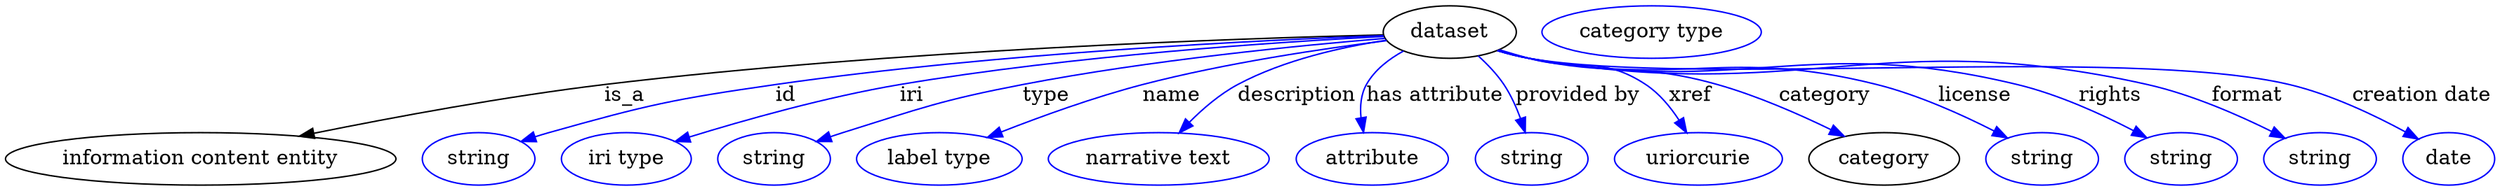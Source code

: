 digraph {
	graph [bb="0,0,1699.4,123"];
	node [label="\N"];
	dataset	[height=0.5,
		label=dataset,
		pos="985.24,105",
		width=1.2638];
	"information content entity"	[height=0.5,
		pos="133.24,18",
		width=3.7011];
	dataset -> "information content entity"	[label=is_a,
		lp="423.24,61.5",
		pos="e,200.67,33.526 939.89,103.07 842.44,100.67 605.93,92.707 409.24,69 341.76,60.867 265.83,46.741 210.71,35.574"];
	id	[color=blue,
		height=0.5,
		label=string,
		pos="323.24,18",
		width=1.0652];
	dataset -> id	[color=blue,
		label=id,
		lp="533.24,61.5",
		pos="e,352.23,29.954 940.07,102.56 857.52,99.479 676.93,90.688 526.24,69 456.52,58.967 439.02,55.131 371.24,36 368.13,35.124 364.94,34.151 \
361.74,33.129",
		style=solid];
	iri	[color=blue,
		height=0.5,
		label="iri type",
		pos="424.24,18",
		width=1.2277];
	dataset -> iri	[color=blue,
		label=iri,
		lp="619.24,61.5",
		pos="e,457.6,29.942 940.34,101.98 869.84,98.309 729.06,89.013 611.24,69 561.06,60.476 504.79,44.535 467.21,32.939",
		style=solid];
	type	[color=blue,
		height=0.5,
		label=string,
		pos="525.24,18",
		width=1.0652];
	dataset -> type	[color=blue,
		label=type,
		lp="710.24,61.5",
		pos="e,554.19,29.898 941.05,100.69 883.76,95.931 780.9,85.841 694.24,69 639.1,58.285 625.81,52.901 572.24,36 569.48,35.131 566.65,34.201 \
563.81,33.24",
		style=solid];
	name	[color=blue,
		height=0.5,
		label="label type",
		pos="638.24,18",
		width=1.5707];
	dataset -> name	[color=blue,
		label=name,
		lp="796.24,61.5",
		pos="e,670.89,32.737 941.93,99.081 899.32,93.697 832.64,83.809 776.24,69 743.42,60.383 707.41,47.204 680.4,36.54",
		style=solid];
	description	[color=blue,
		height=0.5,
		label="narrative text",
		pos="788.24,18",
		width=2.0943];
	dataset -> description	[color=blue,
		label=description,
		lp="880.74,61.5",
		pos="e,801.54,35.782 941.84,99.591 911.84,95.131 871.81,86.299 840.24,69 828.4,62.511 817.31,52.619 808.44,43.342",
		style=solid];
	"has attribute"	[color=blue,
		height=0.5,
		label=attribute,
		pos="933.24,18",
		width=1.4443];
	dataset -> "has attribute"	[color=blue,
		label="has attribute",
		lp="975.24,61.5",
		pos="e,926.77,36.221 953.55,91.975 943.65,86.54 933.85,79.033 928.24,69 924.39,62.118 923.88,53.863 924.83,46.061",
		style=solid];
	"provided by"	[color=blue,
		height=0.5,
		label=string,
		pos="1041.2,18",
		width=1.0652];
	dataset -> "provided by"	[color=blue,
		label="provided by",
		lp="1072.7,61.5",
		pos="e,1036.8,36.115 1004.6,88.699 1010.9,83.028 1017.4,76.209 1022.2,69 1026.9,61.938 1030.7,53.545 1033.6,45.671",
		style=solid];
	xref	[color=blue,
		height=0.5,
		label=uriorcurie,
		pos="1155.2,18",
		width=1.5887];
	dataset -> xref	[color=blue,
		label=xref,
		lp="1149.7,61.5",
		pos="e,1147.2,35.888 1019.1,92.863 1025.7,90.812 1032.7,88.764 1039.2,87 1074.4,77.52 1088.8,89.096 1119.2,69 1128.5,62.896 1136.1,53.554 \
1142,44.591",
		style=solid];
	category	[height=0.5,
		pos="1282.2,18",
		width=1.4263];
	dataset -> category	[color=blue,
		label=category,
		lp="1241.7,61.5",
		pos="e,1254.9,33.535 1018.4,92.603 1025.2,90.527 1032.4,88.535 1039.2,87 1095.7,74.264 1112.5,84.774 1168.2,69 1195,61.408 1223.8,48.782 \
1245.7,38.117",
		style=solid];
	license	[color=blue,
		height=0.5,
		label=string,
		pos="1390.2,18",
		width=1.0652];
	dataset -> license	[color=blue,
		label=license,
		lp="1344.2,61.5",
		pos="e,1366.4,32.425 1018.1,92.352 1025,90.268 1032.3,88.338 1039.2,87 1143.4,66.941 1174.4,94.837 1277.2,69 1305.5,61.914 1335.5,48.302 \
1357.5,37.068",
		style=solid];
	rights	[color=blue,
		height=0.5,
		label=string,
		pos="1485.2,18",
		width=1.0652];
	dataset -> rights	[color=blue,
		label=rights,
		lp="1436.7,61.5",
		pos="e,1462.1,32.36 1017.7,92.322 1024.8,90.213 1032.2,88.28 1039.2,87 1185.5,60.471 1228.7,103.88 1373.2,69 1401.4,62.21 1431.2,48.54 \
1453,37.207",
		style=solid];
	format	[color=blue,
		height=0.5,
		label=string,
		pos="1580.2,18",
		width=1.0652];
	dataset -> format	[color=blue,
		label=format,
		lp="1530.7,61.5",
		pos="e,1556.2,32.204 1017.7,92.26 1024.7,90.156 1032.2,88.24 1039.2,87 1224.6,54.468 1278.7,110.37 1462.2,69 1492.2,62.25 1524.1,48.25 \
1547.2,36.777",
		style=solid];
	"creation date"	[color=blue,
		height=0.5,
		label=date,
		pos="1668.2,18",
		width=0.86659];
	dataset -> "creation date"	[color=blue,
		label="creation date",
		lp="1649.7,61.5",
		pos="e,1647.4,31.584 1017.7,92.217 1024.7,90.116 1032.2,88.212 1039.2,87 1153.2,67.461 1446.7,95.623 1559.2,69 1587.5,62.319 1617.3,48.092 \
1638.6,36.516",
		style=solid];
	"named thing_category"	[color=blue,
		height=0.5,
		label="category type",
		pos="1123.2,105",
		width=2.0762];
}
